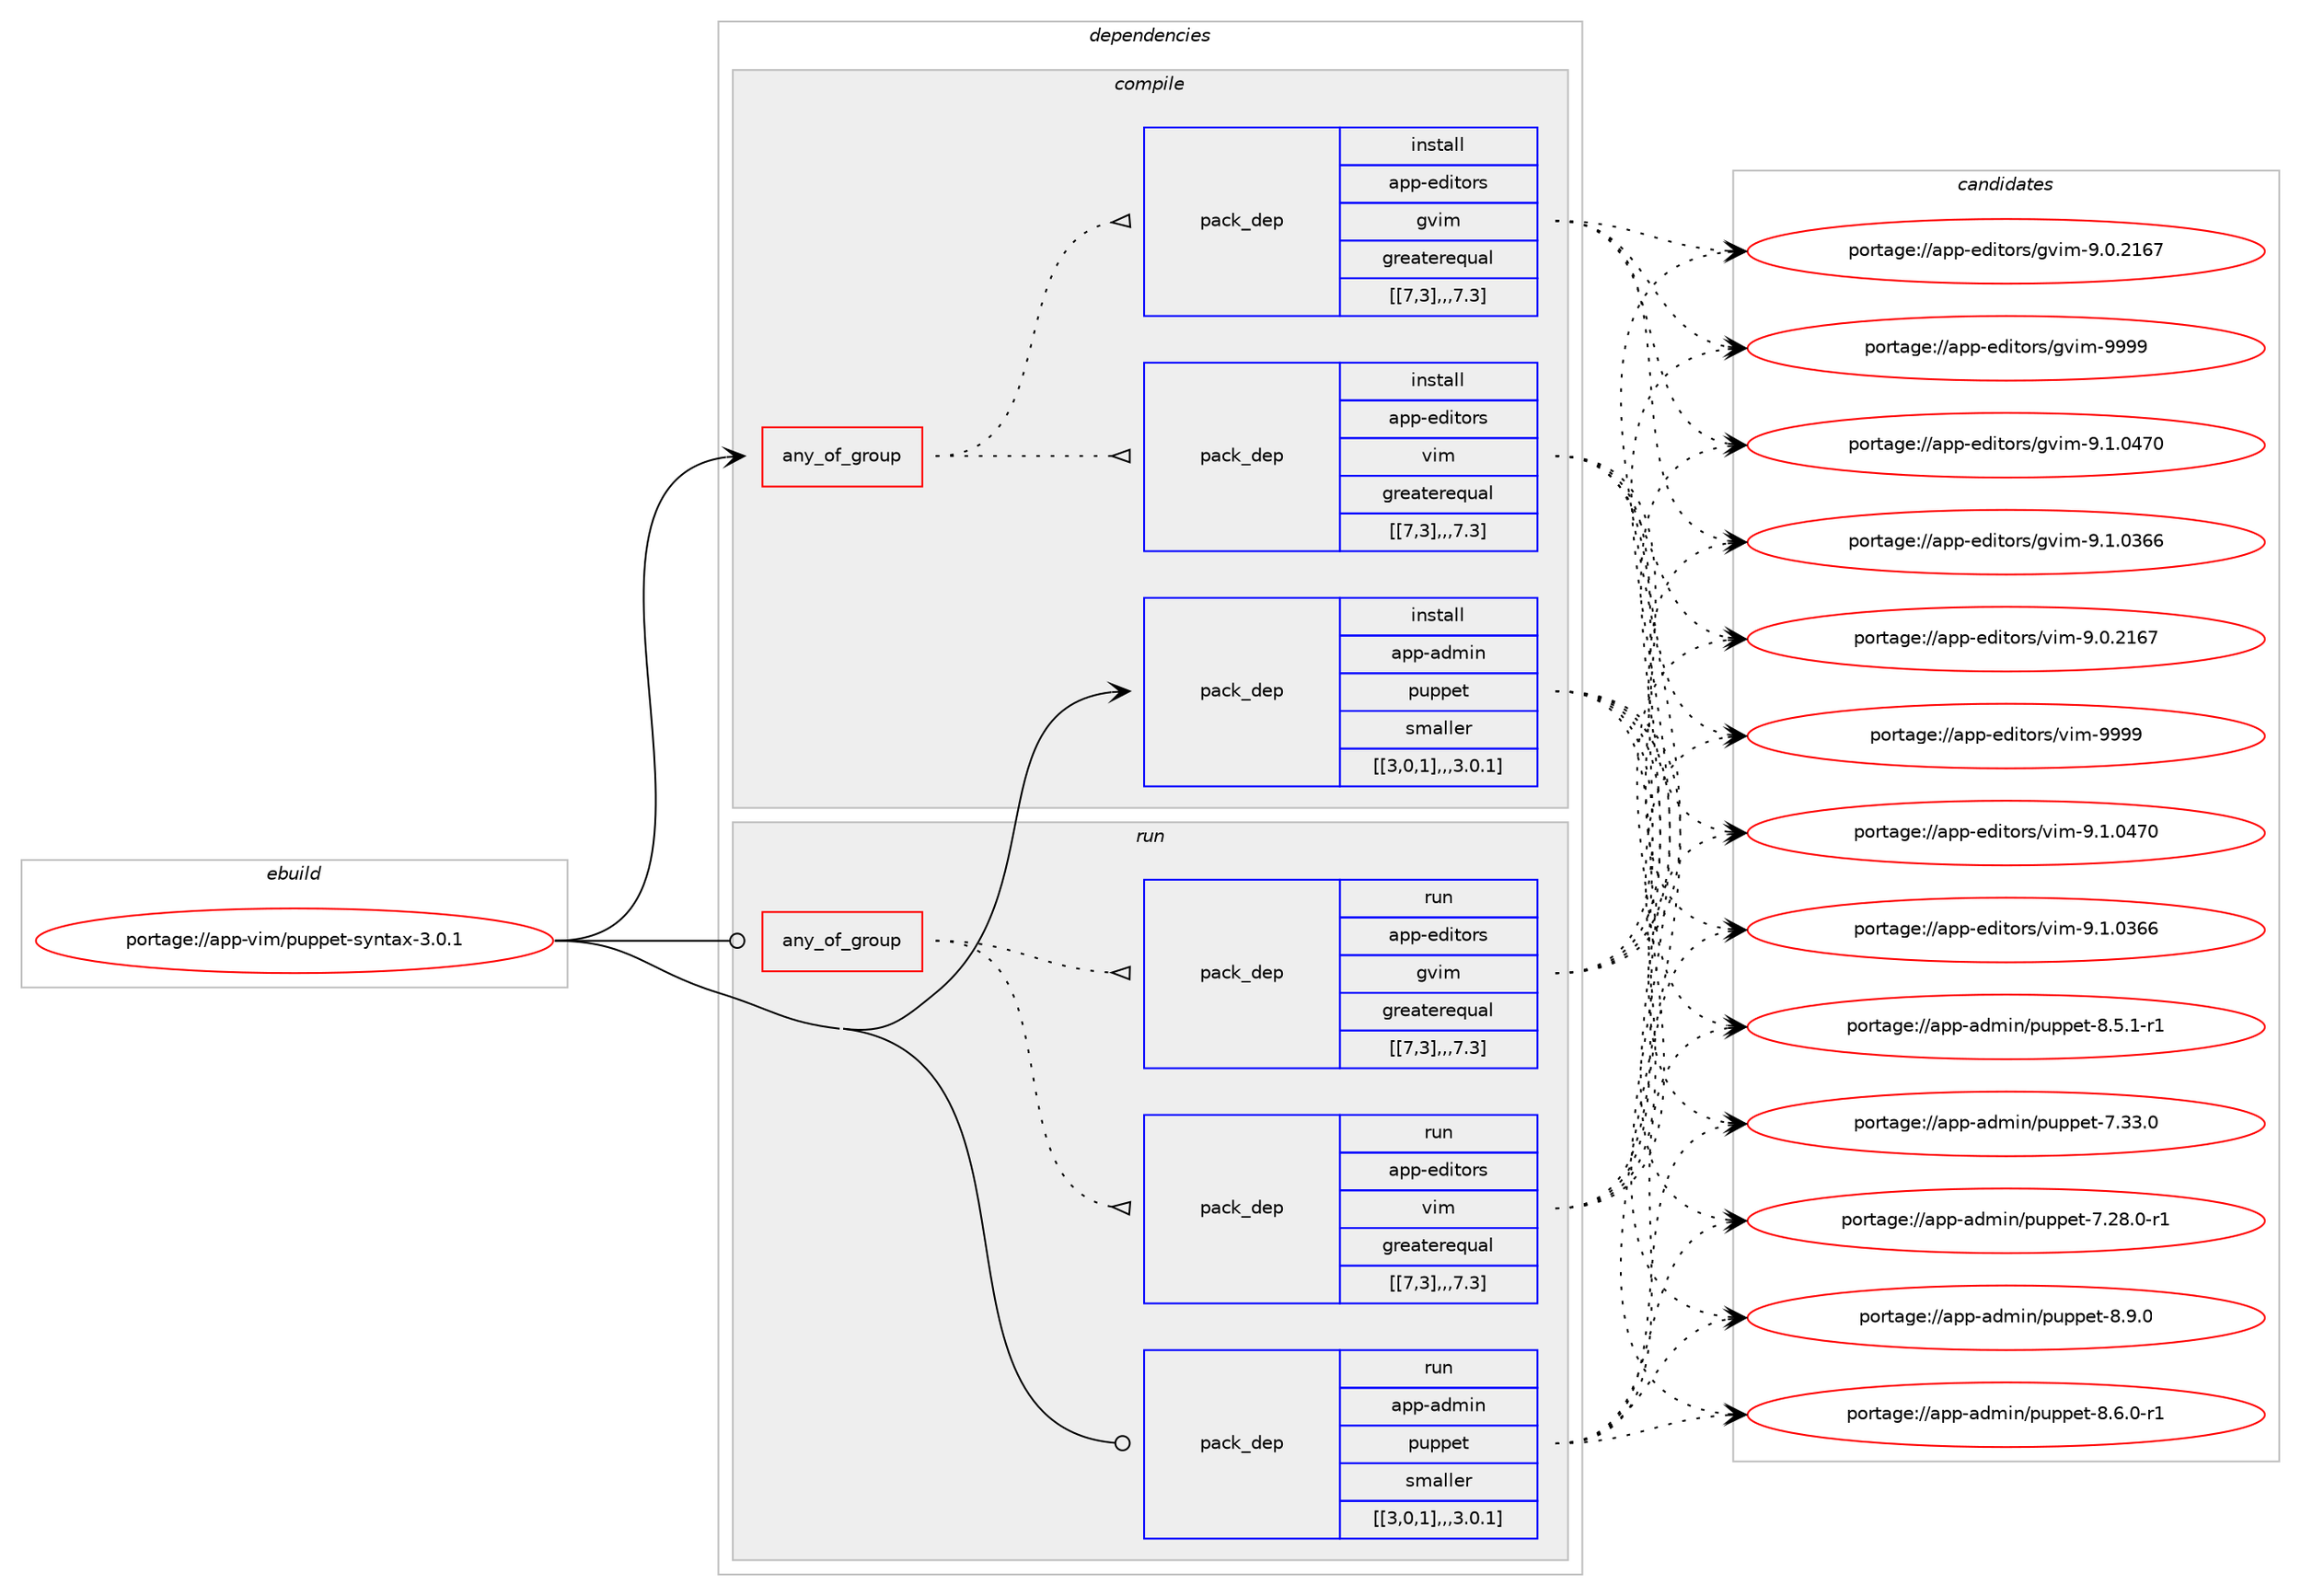 digraph prolog {

# *************
# Graph options
# *************

newrank=true;
concentrate=true;
compound=true;
graph [rankdir=LR,fontname=Helvetica,fontsize=10,ranksep=1.5];#, ranksep=2.5, nodesep=0.2];
edge  [arrowhead=vee];
node  [fontname=Helvetica,fontsize=10];

# **********
# The ebuild
# **********

subgraph cluster_leftcol {
color=gray;
label=<<i>ebuild</i>>;
id [label="portage://app-vim/puppet-syntax-3.0.1", color=red, width=4, href="../app-vim/puppet-syntax-3.0.1.svg"];
}

# ****************
# The dependencies
# ****************

subgraph cluster_midcol {
color=gray;
label=<<i>dependencies</i>>;
subgraph cluster_compile {
fillcolor="#eeeeee";
style=filled;
label=<<i>compile</i>>;
subgraph any756 {
dependency65017 [label=<<TABLE BORDER="0" CELLBORDER="1" CELLSPACING="0" CELLPADDING="4"><TR><TD CELLPADDING="10">any_of_group</TD></TR></TABLE>>, shape=none, color=red];subgraph pack46437 {
dependency65074 [label=<<TABLE BORDER="0" CELLBORDER="1" CELLSPACING="0" CELLPADDING="4" WIDTH="220"><TR><TD ROWSPAN="6" CELLPADDING="30">pack_dep</TD></TR><TR><TD WIDTH="110">install</TD></TR><TR><TD>app-editors</TD></TR><TR><TD>vim</TD></TR><TR><TD>greaterequal</TD></TR><TR><TD>[[7,3],,,7.3]</TD></TR></TABLE>>, shape=none, color=blue];
}
dependency65017:e -> dependency65074:w [weight=20,style="dotted",arrowhead="oinv"];
subgraph pack46450 {
dependency65082 [label=<<TABLE BORDER="0" CELLBORDER="1" CELLSPACING="0" CELLPADDING="4" WIDTH="220"><TR><TD ROWSPAN="6" CELLPADDING="30">pack_dep</TD></TR><TR><TD WIDTH="110">install</TD></TR><TR><TD>app-editors</TD></TR><TR><TD>gvim</TD></TR><TR><TD>greaterequal</TD></TR><TR><TD>[[7,3],,,7.3]</TD></TR></TABLE>>, shape=none, color=blue];
}
dependency65017:e -> dependency65082:w [weight=20,style="dotted",arrowhead="oinv"];
}
id:e -> dependency65017:w [weight=20,style="solid",arrowhead="vee"];
subgraph pack46453 {
dependency65117 [label=<<TABLE BORDER="0" CELLBORDER="1" CELLSPACING="0" CELLPADDING="4" WIDTH="220"><TR><TD ROWSPAN="6" CELLPADDING="30">pack_dep</TD></TR><TR><TD WIDTH="110">install</TD></TR><TR><TD>app-admin</TD></TR><TR><TD>puppet</TD></TR><TR><TD>smaller</TD></TR><TR><TD>[[3,0,1],,,3.0.1]</TD></TR></TABLE>>, shape=none, color=blue];
}
id:e -> dependency65117:w [weight=20,style="solid",arrowhead="vee"];
}
subgraph cluster_compileandrun {
fillcolor="#eeeeee";
style=filled;
label=<<i>compile and run</i>>;
}
subgraph cluster_run {
fillcolor="#eeeeee";
style=filled;
label=<<i>run</i>>;
subgraph any775 {
dependency65125 [label=<<TABLE BORDER="0" CELLBORDER="1" CELLSPACING="0" CELLPADDING="4"><TR><TD CELLPADDING="10">any_of_group</TD></TR></TABLE>>, shape=none, color=red];subgraph pack46493 {
dependency65156 [label=<<TABLE BORDER="0" CELLBORDER="1" CELLSPACING="0" CELLPADDING="4" WIDTH="220"><TR><TD ROWSPAN="6" CELLPADDING="30">pack_dep</TD></TR><TR><TD WIDTH="110">run</TD></TR><TR><TD>app-editors</TD></TR><TR><TD>vim</TD></TR><TR><TD>greaterequal</TD></TR><TR><TD>[[7,3],,,7.3]</TD></TR></TABLE>>, shape=none, color=blue];
}
dependency65125:e -> dependency65156:w [weight=20,style="dotted",arrowhead="oinv"];
subgraph pack46520 {
dependency65174 [label=<<TABLE BORDER="0" CELLBORDER="1" CELLSPACING="0" CELLPADDING="4" WIDTH="220"><TR><TD ROWSPAN="6" CELLPADDING="30">pack_dep</TD></TR><TR><TD WIDTH="110">run</TD></TR><TR><TD>app-editors</TD></TR><TR><TD>gvim</TD></TR><TR><TD>greaterequal</TD></TR><TR><TD>[[7,3],,,7.3]</TD></TR></TABLE>>, shape=none, color=blue];
}
dependency65125:e -> dependency65174:w [weight=20,style="dotted",arrowhead="oinv"];
}
id:e -> dependency65125:w [weight=20,style="solid",arrowhead="odot"];
subgraph pack46522 {
dependency65193 [label=<<TABLE BORDER="0" CELLBORDER="1" CELLSPACING="0" CELLPADDING="4" WIDTH="220"><TR><TD ROWSPAN="6" CELLPADDING="30">pack_dep</TD></TR><TR><TD WIDTH="110">run</TD></TR><TR><TD>app-admin</TD></TR><TR><TD>puppet</TD></TR><TR><TD>smaller</TD></TR><TR><TD>[[3,0,1],,,3.0.1]</TD></TR></TABLE>>, shape=none, color=blue];
}
id:e -> dependency65193:w [weight=20,style="solid",arrowhead="odot"];
}
}

# **************
# The candidates
# **************

subgraph cluster_choices {
rank=same;
color=gray;
label=<<i>candidates</i>>;

subgraph choice44936 {
color=black;
nodesep=1;
choice9711211245101100105116111114115471181051094557575757 [label="portage://app-editors/vim-9999", color=red, width=4,href="../app-editors/vim-9999.svg"];
choice971121124510110010511611111411547118105109455746494648525548 [label="portage://app-editors/vim-9.1.0470", color=red, width=4,href="../app-editors/vim-9.1.0470.svg"];
choice971121124510110010511611111411547118105109455746494648515454 [label="portage://app-editors/vim-9.1.0366", color=red, width=4,href="../app-editors/vim-9.1.0366.svg"];
choice971121124510110010511611111411547118105109455746484650495455 [label="portage://app-editors/vim-9.0.2167", color=red, width=4,href="../app-editors/vim-9.0.2167.svg"];
dependency65074:e -> choice9711211245101100105116111114115471181051094557575757:w [style=dotted,weight="100"];
dependency65074:e -> choice971121124510110010511611111411547118105109455746494648525548:w [style=dotted,weight="100"];
dependency65074:e -> choice971121124510110010511611111411547118105109455746494648515454:w [style=dotted,weight="100"];
dependency65074:e -> choice971121124510110010511611111411547118105109455746484650495455:w [style=dotted,weight="100"];
}
subgraph choice44945 {
color=black;
nodesep=1;
choice9711211245101100105116111114115471031181051094557575757 [label="portage://app-editors/gvim-9999", color=red, width=4,href="../app-editors/gvim-9999.svg"];
choice971121124510110010511611111411547103118105109455746494648525548 [label="portage://app-editors/gvim-9.1.0470", color=red, width=4,href="../app-editors/gvim-9.1.0470.svg"];
choice971121124510110010511611111411547103118105109455746494648515454 [label="portage://app-editors/gvim-9.1.0366", color=red, width=4,href="../app-editors/gvim-9.1.0366.svg"];
choice971121124510110010511611111411547103118105109455746484650495455 [label="portage://app-editors/gvim-9.0.2167", color=red, width=4,href="../app-editors/gvim-9.0.2167.svg"];
dependency65082:e -> choice9711211245101100105116111114115471031181051094557575757:w [style=dotted,weight="100"];
dependency65082:e -> choice971121124510110010511611111411547103118105109455746494648525548:w [style=dotted,weight="100"];
dependency65082:e -> choice971121124510110010511611111411547103118105109455746494648515454:w [style=dotted,weight="100"];
dependency65082:e -> choice971121124510110010511611111411547103118105109455746484650495455:w [style=dotted,weight="100"];
}
subgraph choice44949 {
color=black;
nodesep=1;
choice97112112459710010910511047112117112112101116455646574648 [label="portage://app-admin/puppet-8.9.0", color=red, width=4,href="../app-admin/puppet-8.9.0.svg"];
choice971121124597100109105110471121171121121011164556465446484511449 [label="portage://app-admin/puppet-8.6.0-r1", color=red, width=4,href="../app-admin/puppet-8.6.0-r1.svg"];
choice971121124597100109105110471121171121121011164556465346494511449 [label="portage://app-admin/puppet-8.5.1-r1", color=red, width=4,href="../app-admin/puppet-8.5.1-r1.svg"];
choice9711211245971001091051104711211711211210111645554651514648 [label="portage://app-admin/puppet-7.33.0", color=red, width=4,href="../app-admin/puppet-7.33.0.svg"];
choice97112112459710010910511047112117112112101116455546505646484511449 [label="portage://app-admin/puppet-7.28.0-r1", color=red, width=4,href="../app-admin/puppet-7.28.0-r1.svg"];
dependency65117:e -> choice97112112459710010910511047112117112112101116455646574648:w [style=dotted,weight="100"];
dependency65117:e -> choice971121124597100109105110471121171121121011164556465446484511449:w [style=dotted,weight="100"];
dependency65117:e -> choice971121124597100109105110471121171121121011164556465346494511449:w [style=dotted,weight="100"];
dependency65117:e -> choice9711211245971001091051104711211711211210111645554651514648:w [style=dotted,weight="100"];
dependency65117:e -> choice97112112459710010910511047112117112112101116455546505646484511449:w [style=dotted,weight="100"];
}
subgraph choice44957 {
color=black;
nodesep=1;
choice9711211245101100105116111114115471181051094557575757 [label="portage://app-editors/vim-9999", color=red, width=4,href="../app-editors/vim-9999.svg"];
choice971121124510110010511611111411547118105109455746494648525548 [label="portage://app-editors/vim-9.1.0470", color=red, width=4,href="../app-editors/vim-9.1.0470.svg"];
choice971121124510110010511611111411547118105109455746494648515454 [label="portage://app-editors/vim-9.1.0366", color=red, width=4,href="../app-editors/vim-9.1.0366.svg"];
choice971121124510110010511611111411547118105109455746484650495455 [label="portage://app-editors/vim-9.0.2167", color=red, width=4,href="../app-editors/vim-9.0.2167.svg"];
dependency65156:e -> choice9711211245101100105116111114115471181051094557575757:w [style=dotted,weight="100"];
dependency65156:e -> choice971121124510110010511611111411547118105109455746494648525548:w [style=dotted,weight="100"];
dependency65156:e -> choice971121124510110010511611111411547118105109455746494648515454:w [style=dotted,weight="100"];
dependency65156:e -> choice971121124510110010511611111411547118105109455746484650495455:w [style=dotted,weight="100"];
}
subgraph choice44978 {
color=black;
nodesep=1;
choice9711211245101100105116111114115471031181051094557575757 [label="portage://app-editors/gvim-9999", color=red, width=4,href="../app-editors/gvim-9999.svg"];
choice971121124510110010511611111411547103118105109455746494648525548 [label="portage://app-editors/gvim-9.1.0470", color=red, width=4,href="../app-editors/gvim-9.1.0470.svg"];
choice971121124510110010511611111411547103118105109455746494648515454 [label="portage://app-editors/gvim-9.1.0366", color=red, width=4,href="../app-editors/gvim-9.1.0366.svg"];
choice971121124510110010511611111411547103118105109455746484650495455 [label="portage://app-editors/gvim-9.0.2167", color=red, width=4,href="../app-editors/gvim-9.0.2167.svg"];
dependency65174:e -> choice9711211245101100105116111114115471031181051094557575757:w [style=dotted,weight="100"];
dependency65174:e -> choice971121124510110010511611111411547103118105109455746494648525548:w [style=dotted,weight="100"];
dependency65174:e -> choice971121124510110010511611111411547103118105109455746494648515454:w [style=dotted,weight="100"];
dependency65174:e -> choice971121124510110010511611111411547103118105109455746484650495455:w [style=dotted,weight="100"];
}
subgraph choice44989 {
color=black;
nodesep=1;
choice97112112459710010910511047112117112112101116455646574648 [label="portage://app-admin/puppet-8.9.0", color=red, width=4,href="../app-admin/puppet-8.9.0.svg"];
choice971121124597100109105110471121171121121011164556465446484511449 [label="portage://app-admin/puppet-8.6.0-r1", color=red, width=4,href="../app-admin/puppet-8.6.0-r1.svg"];
choice971121124597100109105110471121171121121011164556465346494511449 [label="portage://app-admin/puppet-8.5.1-r1", color=red, width=4,href="../app-admin/puppet-8.5.1-r1.svg"];
choice9711211245971001091051104711211711211210111645554651514648 [label="portage://app-admin/puppet-7.33.0", color=red, width=4,href="../app-admin/puppet-7.33.0.svg"];
choice97112112459710010910511047112117112112101116455546505646484511449 [label="portage://app-admin/puppet-7.28.0-r1", color=red, width=4,href="../app-admin/puppet-7.28.0-r1.svg"];
dependency65193:e -> choice97112112459710010910511047112117112112101116455646574648:w [style=dotted,weight="100"];
dependency65193:e -> choice971121124597100109105110471121171121121011164556465446484511449:w [style=dotted,weight="100"];
dependency65193:e -> choice971121124597100109105110471121171121121011164556465346494511449:w [style=dotted,weight="100"];
dependency65193:e -> choice9711211245971001091051104711211711211210111645554651514648:w [style=dotted,weight="100"];
dependency65193:e -> choice97112112459710010910511047112117112112101116455546505646484511449:w [style=dotted,weight="100"];
}
}

}
